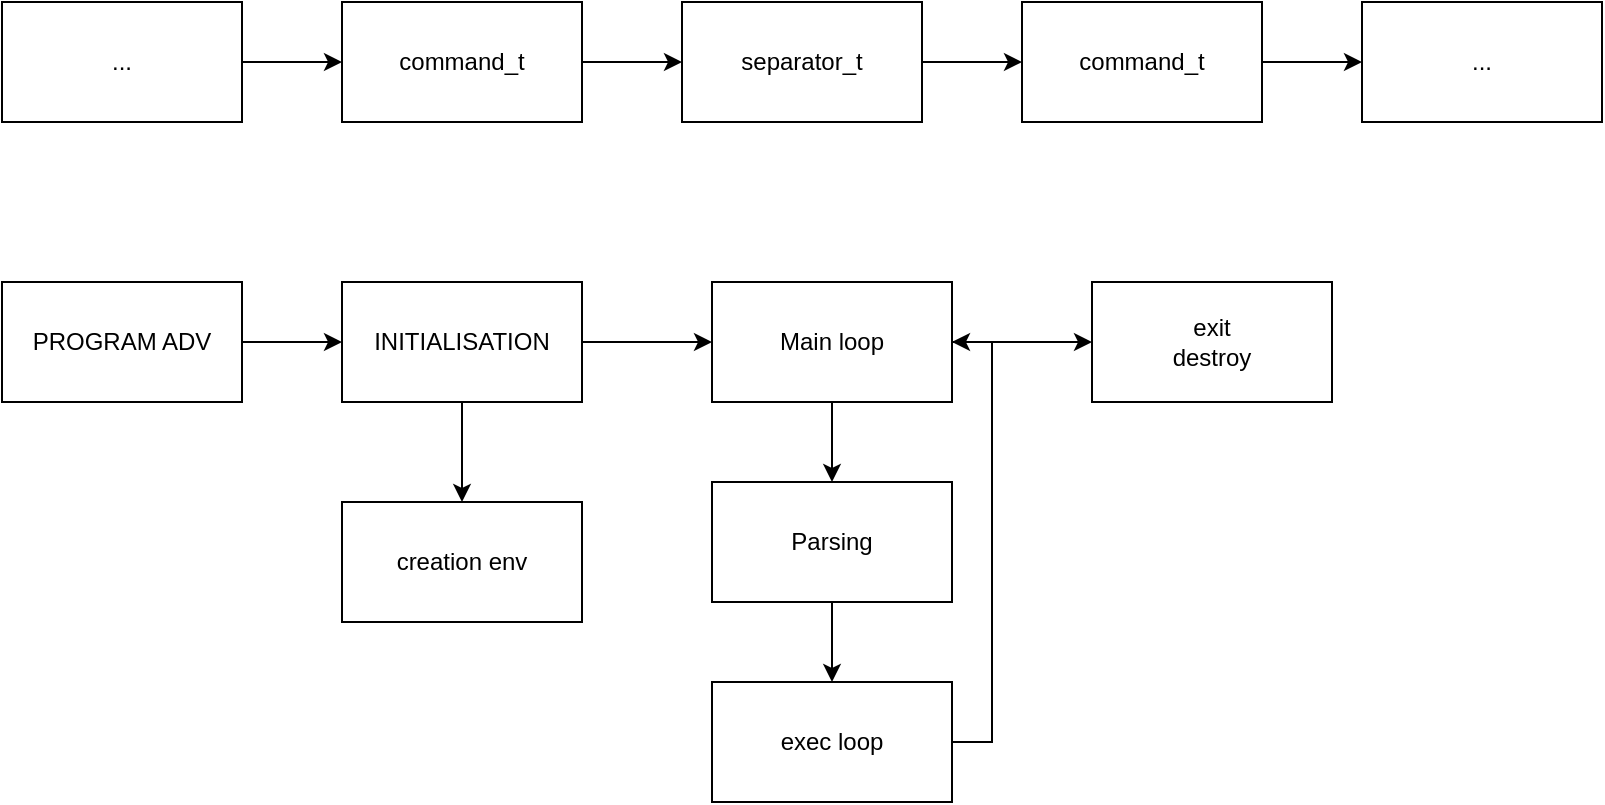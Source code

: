 <mxfile>
    <diagram id="dkHl4oXMLSKDl6XzIltV" name="Page-1">
        <mxGraphModel dx="1372" dy="694" grid="1" gridSize="10" guides="1" tooltips="1" connect="1" arrows="1" fold="1" page="1" pageScale="1" pageWidth="850" pageHeight="1100" math="0" shadow="0">
            <root>
                <mxCell id="0"/>
                <mxCell id="1" parent="0"/>
                <mxCell id="GjfSUHEEyUtNjIspiotB-33" style="edgeStyle=orthogonalEdgeStyle;rounded=0;orthogonalLoop=1;jettySize=auto;html=1;entryX=0;entryY=0.5;entryDx=0;entryDy=0;" parent="1" source="GjfSUHEEyUtNjIspiotB-28" target="GjfSUHEEyUtNjIspiotB-30" edge="1">
                    <mxGeometry relative="1" as="geometry"/>
                </mxCell>
                <mxCell id="GjfSUHEEyUtNjIspiotB-28" value="..." style="rounded=0;whiteSpace=wrap;html=1;" parent="1" vertex="1">
                    <mxGeometry x="25" y="30" width="120" height="60" as="geometry"/>
                </mxCell>
                <mxCell id="GjfSUHEEyUtNjIspiotB-35" style="edgeStyle=orthogonalEdgeStyle;rounded=0;orthogonalLoop=1;jettySize=auto;html=1;" parent="1" source="GjfSUHEEyUtNjIspiotB-30" target="GjfSUHEEyUtNjIspiotB-34" edge="1">
                    <mxGeometry relative="1" as="geometry"/>
                </mxCell>
                <mxCell id="GjfSUHEEyUtNjIspiotB-30" value="command_t" style="rounded=0;whiteSpace=wrap;html=1;" parent="1" vertex="1">
                    <mxGeometry x="195" y="30" width="120" height="60" as="geometry"/>
                </mxCell>
                <mxCell id="GjfSUHEEyUtNjIspiotB-37" style="edgeStyle=orthogonalEdgeStyle;rounded=0;orthogonalLoop=1;jettySize=auto;html=1;" parent="1" source="GjfSUHEEyUtNjIspiotB-34" target="GjfSUHEEyUtNjIspiotB-36" edge="1">
                    <mxGeometry relative="1" as="geometry"/>
                </mxCell>
                <mxCell id="GjfSUHEEyUtNjIspiotB-34" value="separator_t" style="rounded=0;whiteSpace=wrap;html=1;" parent="1" vertex="1">
                    <mxGeometry x="365" y="30" width="120" height="60" as="geometry"/>
                </mxCell>
                <mxCell id="GjfSUHEEyUtNjIspiotB-39" style="edgeStyle=orthogonalEdgeStyle;rounded=0;orthogonalLoop=1;jettySize=auto;html=1;entryX=0;entryY=0.5;entryDx=0;entryDy=0;" parent="1" source="GjfSUHEEyUtNjIspiotB-36" target="GjfSUHEEyUtNjIspiotB-38" edge="1">
                    <mxGeometry relative="1" as="geometry"/>
                </mxCell>
                <mxCell id="GjfSUHEEyUtNjIspiotB-36" value="command_t" style="rounded=0;whiteSpace=wrap;html=1;" parent="1" vertex="1">
                    <mxGeometry x="535" y="30" width="120" height="60" as="geometry"/>
                </mxCell>
                <mxCell id="GjfSUHEEyUtNjIspiotB-38" value="..." style="rounded=0;whiteSpace=wrap;html=1;" parent="1" vertex="1">
                    <mxGeometry x="705" y="30" width="120" height="60" as="geometry"/>
                </mxCell>
                <mxCell id="GjfSUHEEyUtNjIspiotB-42" style="edgeStyle=orthogonalEdgeStyle;rounded=0;orthogonalLoop=1;jettySize=auto;html=1;entryX=0;entryY=0.5;entryDx=0;entryDy=0;" parent="1" source="GjfSUHEEyUtNjIspiotB-40" target="GjfSUHEEyUtNjIspiotB-41" edge="1">
                    <mxGeometry relative="1" as="geometry"/>
                </mxCell>
                <mxCell id="GjfSUHEEyUtNjIspiotB-40" value="PROGRAM ADV" style="rounded=0;whiteSpace=wrap;html=1;" parent="1" vertex="1">
                    <mxGeometry x="25" y="170" width="120" height="60" as="geometry"/>
                </mxCell>
                <mxCell id="GjfSUHEEyUtNjIspiotB-43" style="edgeStyle=orthogonalEdgeStyle;rounded=0;orthogonalLoop=1;jettySize=auto;html=1;" parent="1" source="GjfSUHEEyUtNjIspiotB-41" edge="1">
                    <mxGeometry relative="1" as="geometry">
                        <mxPoint x="255" y="280" as="targetPoint"/>
                    </mxGeometry>
                </mxCell>
                <mxCell id="GjfSUHEEyUtNjIspiotB-46" style="edgeStyle=orthogonalEdgeStyle;rounded=0;orthogonalLoop=1;jettySize=auto;html=1;entryX=0;entryY=0.5;entryDx=0;entryDy=0;" parent="1" source="GjfSUHEEyUtNjIspiotB-41" target="GjfSUHEEyUtNjIspiotB-45" edge="1">
                    <mxGeometry relative="1" as="geometry"/>
                </mxCell>
                <mxCell id="GjfSUHEEyUtNjIspiotB-41" value="INITIALISATION" style="rounded=0;whiteSpace=wrap;html=1;" parent="1" vertex="1">
                    <mxGeometry x="195" y="170" width="120" height="60" as="geometry"/>
                </mxCell>
                <mxCell id="GjfSUHEEyUtNjIspiotB-44" value="creation env" style="rounded=0;whiteSpace=wrap;html=1;" parent="1" vertex="1">
                    <mxGeometry x="195" y="280" width="120" height="60" as="geometry"/>
                </mxCell>
                <mxCell id="GjfSUHEEyUtNjIspiotB-49" style="edgeStyle=orthogonalEdgeStyle;rounded=0;orthogonalLoop=1;jettySize=auto;html=1;" parent="1" source="GjfSUHEEyUtNjIspiotB-45" target="GjfSUHEEyUtNjIspiotB-48" edge="1">
                    <mxGeometry relative="1" as="geometry"/>
                </mxCell>
                <mxCell id="GjfSUHEEyUtNjIspiotB-57" style="edgeStyle=orthogonalEdgeStyle;rounded=0;orthogonalLoop=1;jettySize=auto;html=1;entryX=0;entryY=0.5;entryDx=0;entryDy=0;" parent="1" source="GjfSUHEEyUtNjIspiotB-45" target="GjfSUHEEyUtNjIspiotB-56" edge="1">
                    <mxGeometry relative="1" as="geometry"/>
                </mxCell>
                <mxCell id="GjfSUHEEyUtNjIspiotB-45" value="Main loop" style="rounded=0;whiteSpace=wrap;html=1;" parent="1" vertex="1">
                    <mxGeometry x="380" y="170" width="120" height="60" as="geometry"/>
                </mxCell>
                <mxCell id="GjfSUHEEyUtNjIspiotB-51" style="edgeStyle=orthogonalEdgeStyle;rounded=0;orthogonalLoop=1;jettySize=auto;html=1;entryX=0.5;entryY=0;entryDx=0;entryDy=0;" parent="1" source="GjfSUHEEyUtNjIspiotB-48" target="GjfSUHEEyUtNjIspiotB-50" edge="1">
                    <mxGeometry relative="1" as="geometry"/>
                </mxCell>
                <mxCell id="GjfSUHEEyUtNjIspiotB-48" value="&lt;div&gt;Parsing&lt;/div&gt;" style="rounded=0;whiteSpace=wrap;html=1;" parent="1" vertex="1">
                    <mxGeometry x="380" y="270" width="120" height="60" as="geometry"/>
                </mxCell>
                <mxCell id="GjfSUHEEyUtNjIspiotB-55" style="edgeStyle=orthogonalEdgeStyle;rounded=0;orthogonalLoop=1;jettySize=auto;html=1;entryX=1;entryY=0.5;entryDx=0;entryDy=0;" parent="1" source="GjfSUHEEyUtNjIspiotB-50" target="GjfSUHEEyUtNjIspiotB-45" edge="1">
                    <mxGeometry relative="1" as="geometry">
                        <Array as="points">
                            <mxPoint x="520" y="400"/>
                            <mxPoint x="520" y="200"/>
                        </Array>
                    </mxGeometry>
                </mxCell>
                <mxCell id="GjfSUHEEyUtNjIspiotB-50" value="exec loop" style="rounded=0;whiteSpace=wrap;html=1;" parent="1" vertex="1">
                    <mxGeometry x="380" y="370" width="120" height="60" as="geometry"/>
                </mxCell>
                <mxCell id="GjfSUHEEyUtNjIspiotB-56" value="&lt;div&gt;exit&lt;/div&gt;&lt;div&gt;destroy&lt;br&gt;&lt;/div&gt;" style="rounded=0;whiteSpace=wrap;html=1;" parent="1" vertex="1">
                    <mxGeometry x="570" y="170" width="120" height="60" as="geometry"/>
                </mxCell>
            </root>
        </mxGraphModel>
    </diagram>
</mxfile>